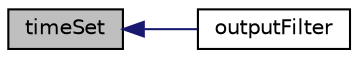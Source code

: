 digraph "timeSet"
{
  bgcolor="transparent";
  edge [fontname="Helvetica",fontsize="10",labelfontname="Helvetica",labelfontsize="10"];
  node [fontname="Helvetica",fontsize="10",shape=record];
  rankdir="LR";
  Node1 [label="timeSet",height=0.2,width=0.4,color="black", fillcolor="grey75", style="filled", fontcolor="black"];
  Node1 -> Node2 [dir="back",color="midnightblue",fontsize="10",style="solid",fontname="Helvetica"];
  Node2 [label="outputFilter",height=0.2,width=0.4,color="black",URL="$a01753.html#a07e7d2dd410e2bab24fa22a4f442187e",tooltip="Return the output filter. "];
}
